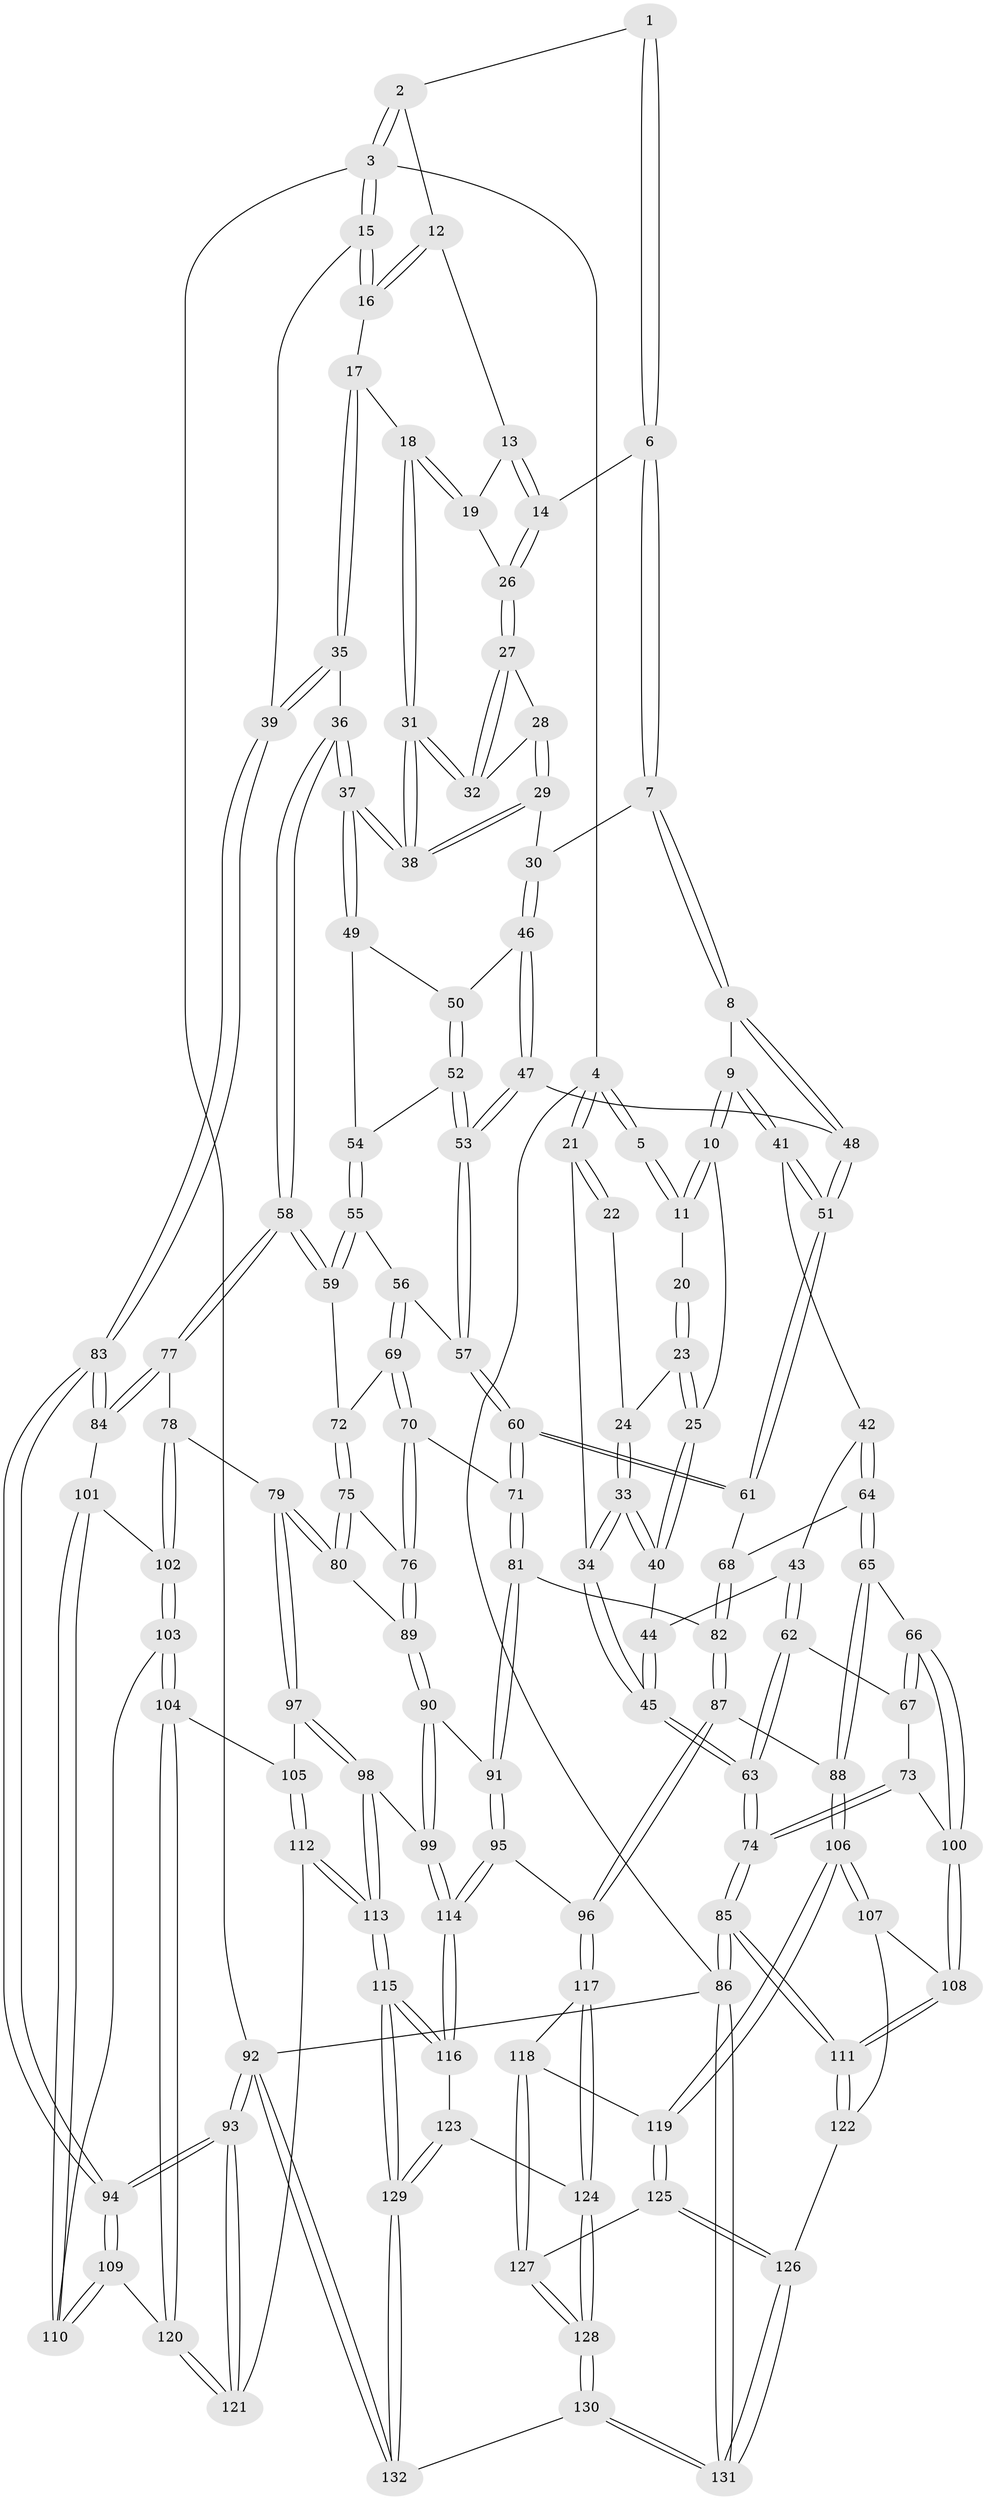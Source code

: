// coarse degree distribution, {4: 0.5443037974683544, 7: 0.012658227848101266, 3: 0.10126582278481013, 5: 0.2911392405063291, 6: 0.05063291139240506}
// Generated by graph-tools (version 1.1) at 2025/42/03/06/25 10:42:35]
// undirected, 132 vertices, 327 edges
graph export_dot {
graph [start="1"]
  node [color=gray90,style=filled];
  1 [pos="+0.5590526047930863+0"];
  2 [pos="+0.8685463374661668+0"];
  3 [pos="+1+0"];
  4 [pos="+0+0"];
  5 [pos="+0.2912939258488347+0"];
  6 [pos="+0.5826402737435566+0.032632184774384745"];
  7 [pos="+0.4745899186606742+0.18263901490288434"];
  8 [pos="+0.42383932002591945+0.21281143768397842"];
  9 [pos="+0.36359753114162063+0.2089895078261181"];
  10 [pos="+0.2650842265368708+0.11060998692029923"];
  11 [pos="+0.25256882760067245+0.014213034850167717"];
  12 [pos="+0.867135261682238+0"];
  13 [pos="+0.8409969572702434+0.029940850102250623"];
  14 [pos="+0.599625779767034+0.044796832533736626"];
  15 [pos="+1+0"];
  16 [pos="+0.9596442590353631+0.07268298478145639"];
  17 [pos="+0.930408385300174+0.16073476211410911"];
  18 [pos="+0.8421522667741369+0.14641825613224843"];
  19 [pos="+0.8225192676219983+0.10790634234410748"];
  20 [pos="+0.09262518119330085+0.04833419065347709"];
  21 [pos="+0+0"];
  22 [pos="+0+0.015144569552047477"];
  23 [pos="+0.09150063055000125+0.16540726771085118"];
  24 [pos="+0.07048868652253232+0.15392899950671482"];
  25 [pos="+0.12074457173606408+0.19238475385937065"];
  26 [pos="+0.6691280281701851+0.10987399118350528"];
  27 [pos="+0.6850563247658693+0.1624264291110765"];
  28 [pos="+0.6596664440652424+0.25135377509110635"];
  29 [pos="+0.6453723252813036+0.2783286776527249"];
  30 [pos="+0.6385255997643244+0.283980411635012"];
  31 [pos="+0.7998909834846433+0.23416181993726448"];
  32 [pos="+0.7988929780213926+0.23373578942809678"];
  33 [pos="+0+0.23486384869870716"];
  34 [pos="+0+0.23971800191128423"];
  35 [pos="+1+0.3431158166869897"];
  36 [pos="+0.8994839850178526+0.4000153759782149"];
  37 [pos="+0.8534305615394804+0.3640855774233112"];
  38 [pos="+0.8144954860027943+0.2970173866214964"];
  39 [pos="+1+0.3466138694155688"];
  40 [pos="+0.11349309917382423+0.2143473638725277"];
  41 [pos="+0.26267325423727805+0.36463687460262495"];
  42 [pos="+0.22949084668870773+0.3885048096782096"];
  43 [pos="+0.14531962127650208+0.3788320298467743"];
  44 [pos="+0.11179362182558425+0.26530680621477465"];
  45 [pos="+0+0.31407315904461486"];
  46 [pos="+0.6376637270240999+0.2953584642362415"];
  47 [pos="+0.5283889923027627+0.37197552153620955"];
  48 [pos="+0.48682707566070005+0.3723495173721243"];
  49 [pos="+0.7346865665772927+0.3701426807320413"];
  50 [pos="+0.6583728070721576+0.3415384007869505"];
  51 [pos="+0.4554242653778441+0.453414530134062"];
  52 [pos="+0.6384074119893128+0.39360008377374617"];
  53 [pos="+0.6110300631213542+0.4196912611971693"];
  54 [pos="+0.6914709764419281+0.4242416960140568"];
  55 [pos="+0.6941223638753757+0.4544564312978704"];
  56 [pos="+0.6416361972912924+0.47790913712027916"];
  57 [pos="+0.6134805375708543+0.45095127836613036"];
  58 [pos="+0.8572207950801846+0.48327832485871786"];
  59 [pos="+0.7666759634345067+0.4848653119788968"];
  60 [pos="+0.4880064542395784+0.5207881102872982"];
  61 [pos="+0.45568884553593203+0.45696324245214537"];
  62 [pos="+0.08059486868626187+0.4247313452004589"];
  63 [pos="+0+0.4050159584398405"];
  64 [pos="+0.2700505127252347+0.5074045952281042"];
  65 [pos="+0.22084834459552793+0.6278570498367506"];
  66 [pos="+0.19602043882370662+0.6293861751126811"];
  67 [pos="+0.08484971910535043+0.45713433901220246"];
  68 [pos="+0.31254078817297387+0.5130149937787092"];
  69 [pos="+0.6439308737342242+0.5002276061083482"];
  70 [pos="+0.5654736294108325+0.5747958628487644"];
  71 [pos="+0.48944900391003426+0.5318282788917217"];
  72 [pos="+0.6800020169168256+0.5340748548096663"];
  73 [pos="+0.030265452592101946+0.6324945711836609"];
  74 [pos="+0+0.7000051419962441"];
  75 [pos="+0.6808247487586364+0.5564654081618069"];
  76 [pos="+0.5879868034423076+0.6050186464787384"];
  77 [pos="+0.8514468408963235+0.5828291318749342"];
  78 [pos="+0.8372476253484669+0.6031872148867276"];
  79 [pos="+0.761705447264848+0.6363867292886057"];
  80 [pos="+0.7423673905180288+0.6278839498375072"];
  81 [pos="+0.43056066807446985+0.6085332658471159"];
  82 [pos="+0.4190267402130385+0.6148900324278748"];
  83 [pos="+1+0.6423858841590389"];
  84 [pos="+1+0.6547094692142758"];
  85 [pos="+0+0.8433295706799004"];
  86 [pos="+0+1"];
  87 [pos="+0.34532526567896643+0.7022972919710526"];
  88 [pos="+0.29683917462597376+0.6932326069916478"];
  89 [pos="+0.5969378308687725+0.635324421689577"];
  90 [pos="+0.5841324831887608+0.6977624227427123"];
  91 [pos="+0.5182259207935004+0.6875367750403644"];
  92 [pos="+1+1"];
  93 [pos="+1+1"];
  94 [pos="+1+1"];
  95 [pos="+0.4069812397386368+0.7811070354462548"];
  96 [pos="+0.3946772251415049+0.7764803722638022"];
  97 [pos="+0.7413261655164207+0.6826893944673488"];
  98 [pos="+0.6341068125125661+0.73484137612943"];
  99 [pos="+0.5901981838196758+0.71265924603491"];
  100 [pos="+0.1366202796360294+0.6583350572897512"];
  101 [pos="+0.9767293579905683+0.7084593131012524"];
  102 [pos="+0.8686966230963176+0.7172418384729421"];
  103 [pos="+0.8671387102451699+0.7598922994345297"];
  104 [pos="+0.8498064384575371+0.7973716489517234"];
  105 [pos="+0.7461127181840489+0.7032120567168876"];
  106 [pos="+0.20180536944274977+0.8358528290452769"];
  107 [pos="+0.1502539195886606+0.8113848766360517"];
  108 [pos="+0.12311963015601311+0.7462285903973448"];
  109 [pos="+1+0.8472550452186111"];
  110 [pos="+0.9588109754075506+0.7607771119696074"];
  111 [pos="+0+0.8404832356768368"];
  112 [pos="+0.7263524151523646+0.9070366022358597"];
  113 [pos="+0.7197885468445059+0.9116970104094476"];
  114 [pos="+0.4988119432208438+0.8460253797884857"];
  115 [pos="+0.7186744498745629+0.9133939239391616"];
  116 [pos="+0.4994275585440335+0.8474774319546516"];
  117 [pos="+0.3643257053888154+0.8196056296970196"];
  118 [pos="+0.29657656020537043+0.8756428969214247"];
  119 [pos="+0.2026265219497947+0.837792825444301"];
  120 [pos="+0.8411104902619706+0.8397448723823888"];
  121 [pos="+0.812217077326688+0.8708876642176174"];
  122 [pos="+0.07781824058832609+0.8500463905434561"];
  123 [pos="+0.47851411826942425+0.9104039564687832"];
  124 [pos="+0.3909864021016066+0.9783531566104291"];
  125 [pos="+0.17570741487738514+0.9383958035476371"];
  126 [pos="+0.13916494836506715+0.9805505277370573"];
  127 [pos="+0.3129798861567485+0.9591593993289684"];
  128 [pos="+0.3570567737820867+1"];
  129 [pos="+0.684989671769054+1"];
  130 [pos="+0.34237848918464225+1"];
  131 [pos="+0+1"];
  132 [pos="+0.6864055712123854+1"];
  1 -- 2;
  1 -- 6;
  1 -- 6;
  2 -- 3;
  2 -- 3;
  2 -- 12;
  3 -- 4;
  3 -- 15;
  3 -- 15;
  3 -- 92;
  4 -- 5;
  4 -- 5;
  4 -- 21;
  4 -- 21;
  4 -- 86;
  5 -- 11;
  5 -- 11;
  6 -- 7;
  6 -- 7;
  6 -- 14;
  7 -- 8;
  7 -- 8;
  7 -- 30;
  8 -- 9;
  8 -- 48;
  8 -- 48;
  9 -- 10;
  9 -- 10;
  9 -- 41;
  9 -- 41;
  10 -- 11;
  10 -- 11;
  10 -- 25;
  11 -- 20;
  12 -- 13;
  12 -- 16;
  12 -- 16;
  13 -- 14;
  13 -- 14;
  13 -- 19;
  14 -- 26;
  14 -- 26;
  15 -- 16;
  15 -- 16;
  15 -- 39;
  16 -- 17;
  17 -- 18;
  17 -- 35;
  17 -- 35;
  18 -- 19;
  18 -- 19;
  18 -- 31;
  18 -- 31;
  19 -- 26;
  20 -- 23;
  20 -- 23;
  21 -- 22;
  21 -- 22;
  21 -- 34;
  22 -- 24;
  23 -- 24;
  23 -- 25;
  23 -- 25;
  24 -- 33;
  24 -- 33;
  25 -- 40;
  25 -- 40;
  26 -- 27;
  26 -- 27;
  27 -- 28;
  27 -- 32;
  27 -- 32;
  28 -- 29;
  28 -- 29;
  28 -- 32;
  29 -- 30;
  29 -- 38;
  29 -- 38;
  30 -- 46;
  30 -- 46;
  31 -- 32;
  31 -- 32;
  31 -- 38;
  31 -- 38;
  33 -- 34;
  33 -- 34;
  33 -- 40;
  33 -- 40;
  34 -- 45;
  34 -- 45;
  35 -- 36;
  35 -- 39;
  35 -- 39;
  36 -- 37;
  36 -- 37;
  36 -- 58;
  36 -- 58;
  37 -- 38;
  37 -- 38;
  37 -- 49;
  37 -- 49;
  39 -- 83;
  39 -- 83;
  40 -- 44;
  41 -- 42;
  41 -- 51;
  41 -- 51;
  42 -- 43;
  42 -- 64;
  42 -- 64;
  43 -- 44;
  43 -- 62;
  43 -- 62;
  44 -- 45;
  44 -- 45;
  45 -- 63;
  45 -- 63;
  46 -- 47;
  46 -- 47;
  46 -- 50;
  47 -- 48;
  47 -- 53;
  47 -- 53;
  48 -- 51;
  48 -- 51;
  49 -- 50;
  49 -- 54;
  50 -- 52;
  50 -- 52;
  51 -- 61;
  51 -- 61;
  52 -- 53;
  52 -- 53;
  52 -- 54;
  53 -- 57;
  53 -- 57;
  54 -- 55;
  54 -- 55;
  55 -- 56;
  55 -- 59;
  55 -- 59;
  56 -- 57;
  56 -- 69;
  56 -- 69;
  57 -- 60;
  57 -- 60;
  58 -- 59;
  58 -- 59;
  58 -- 77;
  58 -- 77;
  59 -- 72;
  60 -- 61;
  60 -- 61;
  60 -- 71;
  60 -- 71;
  61 -- 68;
  62 -- 63;
  62 -- 63;
  62 -- 67;
  63 -- 74;
  63 -- 74;
  64 -- 65;
  64 -- 65;
  64 -- 68;
  65 -- 66;
  65 -- 88;
  65 -- 88;
  66 -- 67;
  66 -- 67;
  66 -- 100;
  66 -- 100;
  67 -- 73;
  68 -- 82;
  68 -- 82;
  69 -- 70;
  69 -- 70;
  69 -- 72;
  70 -- 71;
  70 -- 76;
  70 -- 76;
  71 -- 81;
  71 -- 81;
  72 -- 75;
  72 -- 75;
  73 -- 74;
  73 -- 74;
  73 -- 100;
  74 -- 85;
  74 -- 85;
  75 -- 76;
  75 -- 80;
  75 -- 80;
  76 -- 89;
  76 -- 89;
  77 -- 78;
  77 -- 84;
  77 -- 84;
  78 -- 79;
  78 -- 102;
  78 -- 102;
  79 -- 80;
  79 -- 80;
  79 -- 97;
  79 -- 97;
  80 -- 89;
  81 -- 82;
  81 -- 91;
  81 -- 91;
  82 -- 87;
  82 -- 87;
  83 -- 84;
  83 -- 84;
  83 -- 94;
  83 -- 94;
  84 -- 101;
  85 -- 86;
  85 -- 86;
  85 -- 111;
  85 -- 111;
  86 -- 131;
  86 -- 131;
  86 -- 92;
  87 -- 88;
  87 -- 96;
  87 -- 96;
  88 -- 106;
  88 -- 106;
  89 -- 90;
  89 -- 90;
  90 -- 91;
  90 -- 99;
  90 -- 99;
  91 -- 95;
  91 -- 95;
  92 -- 93;
  92 -- 93;
  92 -- 132;
  92 -- 132;
  93 -- 94;
  93 -- 94;
  93 -- 121;
  93 -- 121;
  94 -- 109;
  94 -- 109;
  95 -- 96;
  95 -- 114;
  95 -- 114;
  96 -- 117;
  96 -- 117;
  97 -- 98;
  97 -- 98;
  97 -- 105;
  98 -- 99;
  98 -- 113;
  98 -- 113;
  99 -- 114;
  99 -- 114;
  100 -- 108;
  100 -- 108;
  101 -- 102;
  101 -- 110;
  101 -- 110;
  102 -- 103;
  102 -- 103;
  103 -- 104;
  103 -- 104;
  103 -- 110;
  104 -- 105;
  104 -- 120;
  104 -- 120;
  105 -- 112;
  105 -- 112;
  106 -- 107;
  106 -- 107;
  106 -- 119;
  106 -- 119;
  107 -- 108;
  107 -- 122;
  108 -- 111;
  108 -- 111;
  109 -- 110;
  109 -- 110;
  109 -- 120;
  111 -- 122;
  111 -- 122;
  112 -- 113;
  112 -- 113;
  112 -- 121;
  113 -- 115;
  113 -- 115;
  114 -- 116;
  114 -- 116;
  115 -- 116;
  115 -- 116;
  115 -- 129;
  115 -- 129;
  116 -- 123;
  117 -- 118;
  117 -- 124;
  117 -- 124;
  118 -- 119;
  118 -- 127;
  118 -- 127;
  119 -- 125;
  119 -- 125;
  120 -- 121;
  120 -- 121;
  122 -- 126;
  123 -- 124;
  123 -- 129;
  123 -- 129;
  124 -- 128;
  124 -- 128;
  125 -- 126;
  125 -- 126;
  125 -- 127;
  126 -- 131;
  126 -- 131;
  127 -- 128;
  127 -- 128;
  128 -- 130;
  128 -- 130;
  129 -- 132;
  129 -- 132;
  130 -- 131;
  130 -- 131;
  130 -- 132;
}
